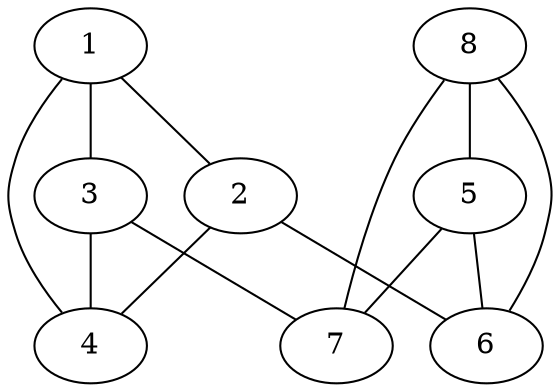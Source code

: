 graph G {
1 -- 2;
1 -- 3;
1 -- 4;
2 -- 6;
2 -- 4;
3 -- 4;
3 -- 7;
5 -- 7;
5 -- 6;
8 -- 5;
8 -- 6;
8 -- 7;
}